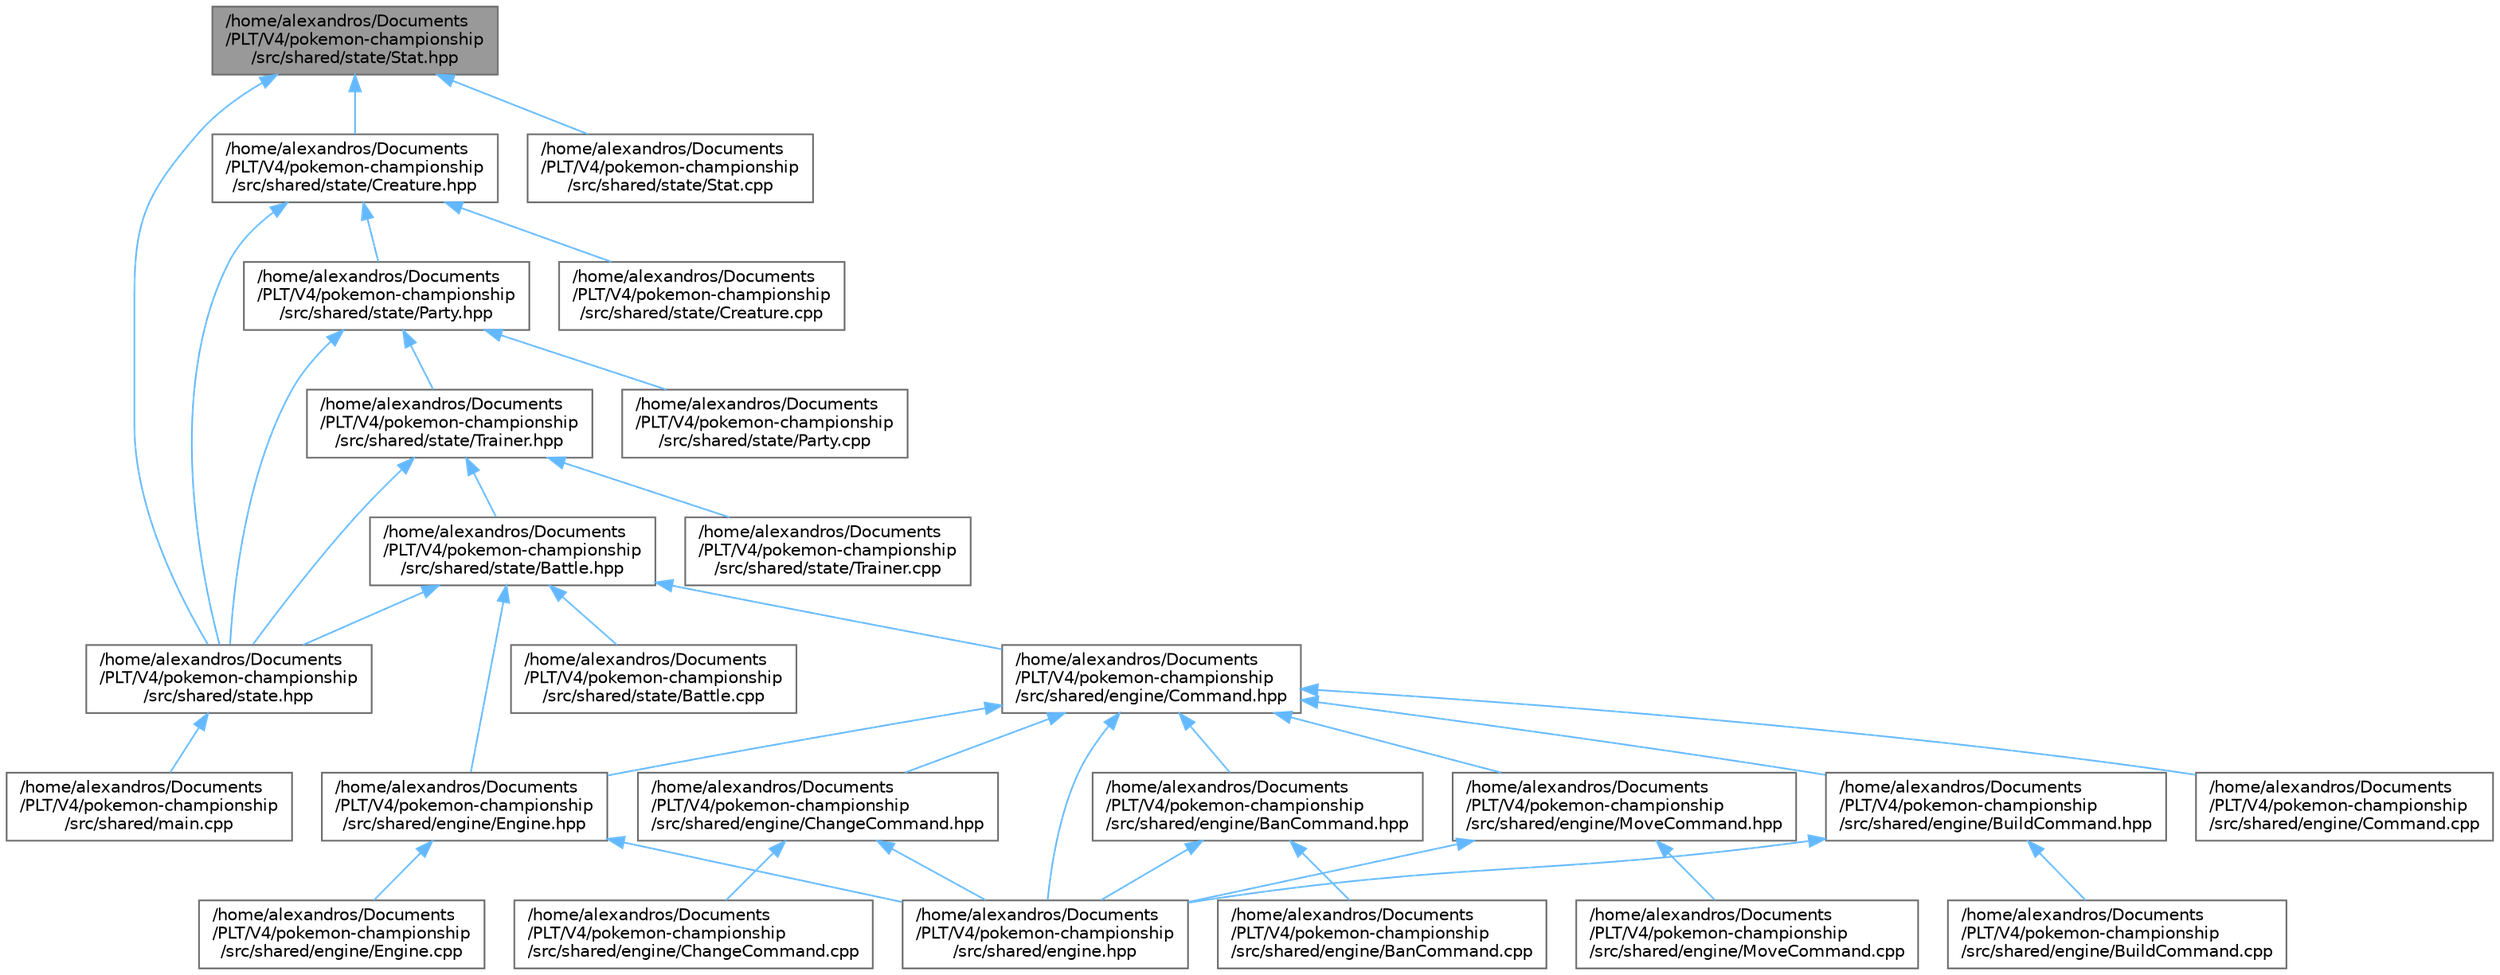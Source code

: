 digraph "/home/alexandros/Documents/PLT/V4/pokemon-championship/src/shared/state/Stat.hpp"
{
 // LATEX_PDF_SIZE
  bgcolor="transparent";
  edge [fontname=Helvetica,fontsize=10,labelfontname=Helvetica,labelfontsize=10];
  node [fontname=Helvetica,fontsize=10,shape=box,height=0.2,width=0.4];
  Node1 [label="/home/alexandros/Documents\l/PLT/V4/pokemon-championship\l/src/shared/state/Stat.hpp",height=0.2,width=0.4,color="gray40", fillcolor="grey60", style="filled", fontcolor="black",tooltip=" "];
  Node1 -> Node2 [dir="back",color="steelblue1",style="solid"];
  Node2 [label="/home/alexandros/Documents\l/PLT/V4/pokemon-championship\l/src/shared/state.hpp",height=0.2,width=0.4,color="grey40", fillcolor="white", style="filled",URL="$shared_2state_8hpp.html",tooltip=" "];
  Node2 -> Node3 [dir="back",color="steelblue1",style="solid"];
  Node3 [label="/home/alexandros/Documents\l/PLT/V4/pokemon-championship\l/src/shared/main.cpp",height=0.2,width=0.4,color="grey40", fillcolor="white", style="filled",URL="$shared_2main_8cpp.html",tooltip=" "];
  Node1 -> Node4 [dir="back",color="steelblue1",style="solid"];
  Node4 [label="/home/alexandros/Documents\l/PLT/V4/pokemon-championship\l/src/shared/state/Creature.hpp",height=0.2,width=0.4,color="grey40", fillcolor="white", style="filled",URL="$state_2_creature_8hpp.html",tooltip=" "];
  Node4 -> Node2 [dir="back",color="steelblue1",style="solid"];
  Node4 -> Node5 [dir="back",color="steelblue1",style="solid"];
  Node5 [label="/home/alexandros/Documents\l/PLT/V4/pokemon-championship\l/src/shared/state/Creature.cpp",height=0.2,width=0.4,color="grey40", fillcolor="white", style="filled",URL="$state_2_creature_8cpp.html",tooltip=" "];
  Node4 -> Node6 [dir="back",color="steelblue1",style="solid"];
  Node6 [label="/home/alexandros/Documents\l/PLT/V4/pokemon-championship\l/src/shared/state/Party.hpp",height=0.2,width=0.4,color="grey40", fillcolor="white", style="filled",URL="$_party_8hpp.html",tooltip=" "];
  Node6 -> Node2 [dir="back",color="steelblue1",style="solid"];
  Node6 -> Node7 [dir="back",color="steelblue1",style="solid"];
  Node7 [label="/home/alexandros/Documents\l/PLT/V4/pokemon-championship\l/src/shared/state/Party.cpp",height=0.2,width=0.4,color="grey40", fillcolor="white", style="filled",URL="$_party_8cpp.html",tooltip=" "];
  Node6 -> Node8 [dir="back",color="steelblue1",style="solid"];
  Node8 [label="/home/alexandros/Documents\l/PLT/V4/pokemon-championship\l/src/shared/state/Trainer.hpp",height=0.2,width=0.4,color="grey40", fillcolor="white", style="filled",URL="$_trainer_8hpp.html",tooltip=" "];
  Node8 -> Node2 [dir="back",color="steelblue1",style="solid"];
  Node8 -> Node9 [dir="back",color="steelblue1",style="solid"];
  Node9 [label="/home/alexandros/Documents\l/PLT/V4/pokemon-championship\l/src/shared/state/Battle.hpp",height=0.2,width=0.4,color="grey40", fillcolor="white", style="filled",URL="$_battle_8hpp.html",tooltip=" "];
  Node9 -> Node10 [dir="back",color="steelblue1",style="solid"];
  Node10 [label="/home/alexandros/Documents\l/PLT/V4/pokemon-championship\l/src/shared/engine/Command.hpp",height=0.2,width=0.4,color="grey40", fillcolor="white", style="filled",URL="$_command_8hpp.html",tooltip=" "];
  Node10 -> Node11 [dir="back",color="steelblue1",style="solid"];
  Node11 [label="/home/alexandros/Documents\l/PLT/V4/pokemon-championship\l/src/shared/engine.hpp",height=0.2,width=0.4,color="grey40", fillcolor="white", style="filled",URL="$engine_8hpp.html",tooltip=" "];
  Node10 -> Node12 [dir="back",color="steelblue1",style="solid"];
  Node12 [label="/home/alexandros/Documents\l/PLT/V4/pokemon-championship\l/src/shared/engine/BanCommand.hpp",height=0.2,width=0.4,color="grey40", fillcolor="white", style="filled",URL="$_ban_command_8hpp.html",tooltip=" "];
  Node12 -> Node11 [dir="back",color="steelblue1",style="solid"];
  Node12 -> Node13 [dir="back",color="steelblue1",style="solid"];
  Node13 [label="/home/alexandros/Documents\l/PLT/V4/pokemon-championship\l/src/shared/engine/BanCommand.cpp",height=0.2,width=0.4,color="grey40", fillcolor="white", style="filled",URL="$_ban_command_8cpp.html",tooltip=" "];
  Node10 -> Node14 [dir="back",color="steelblue1",style="solid"];
  Node14 [label="/home/alexandros/Documents\l/PLT/V4/pokemon-championship\l/src/shared/engine/BuildCommand.hpp",height=0.2,width=0.4,color="grey40", fillcolor="white", style="filled",URL="$_build_command_8hpp.html",tooltip=" "];
  Node14 -> Node11 [dir="back",color="steelblue1",style="solid"];
  Node14 -> Node15 [dir="back",color="steelblue1",style="solid"];
  Node15 [label="/home/alexandros/Documents\l/PLT/V4/pokemon-championship\l/src/shared/engine/BuildCommand.cpp",height=0.2,width=0.4,color="grey40", fillcolor="white", style="filled",URL="$_build_command_8cpp.html",tooltip=" "];
  Node10 -> Node16 [dir="back",color="steelblue1",style="solid"];
  Node16 [label="/home/alexandros/Documents\l/PLT/V4/pokemon-championship\l/src/shared/engine/ChangeCommand.hpp",height=0.2,width=0.4,color="grey40", fillcolor="white", style="filled",URL="$_change_command_8hpp.html",tooltip=" "];
  Node16 -> Node11 [dir="back",color="steelblue1",style="solid"];
  Node16 -> Node17 [dir="back",color="steelblue1",style="solid"];
  Node17 [label="/home/alexandros/Documents\l/PLT/V4/pokemon-championship\l/src/shared/engine/ChangeCommand.cpp",height=0.2,width=0.4,color="grey40", fillcolor="white", style="filled",URL="$_change_command_8cpp.html",tooltip=" "];
  Node10 -> Node18 [dir="back",color="steelblue1",style="solid"];
  Node18 [label="/home/alexandros/Documents\l/PLT/V4/pokemon-championship\l/src/shared/engine/Command.cpp",height=0.2,width=0.4,color="grey40", fillcolor="white", style="filled",URL="$_command_8cpp.html",tooltip=" "];
  Node10 -> Node19 [dir="back",color="steelblue1",style="solid"];
  Node19 [label="/home/alexandros/Documents\l/PLT/V4/pokemon-championship\l/src/shared/engine/Engine.hpp",height=0.2,width=0.4,color="grey40", fillcolor="white", style="filled",URL="$engine_2engine_8hpp.html",tooltip=" "];
  Node19 -> Node11 [dir="back",color="steelblue1",style="solid"];
  Node19 -> Node20 [dir="back",color="steelblue1",style="solid"];
  Node20 [label="/home/alexandros/Documents\l/PLT/V4/pokemon-championship\l/src/shared/engine/Engine.cpp",height=0.2,width=0.4,color="grey40", fillcolor="white", style="filled",URL="$_engine_8cpp.html",tooltip=" "];
  Node10 -> Node21 [dir="back",color="steelblue1",style="solid"];
  Node21 [label="/home/alexandros/Documents\l/PLT/V4/pokemon-championship\l/src/shared/engine/MoveCommand.hpp",height=0.2,width=0.4,color="grey40", fillcolor="white", style="filled",URL="$_move_command_8hpp.html",tooltip=" "];
  Node21 -> Node11 [dir="back",color="steelblue1",style="solid"];
  Node21 -> Node22 [dir="back",color="steelblue1",style="solid"];
  Node22 [label="/home/alexandros/Documents\l/PLT/V4/pokemon-championship\l/src/shared/engine/MoveCommand.cpp",height=0.2,width=0.4,color="grey40", fillcolor="white", style="filled",URL="$_move_command_8cpp.html",tooltip=" "];
  Node9 -> Node19 [dir="back",color="steelblue1",style="solid"];
  Node9 -> Node2 [dir="back",color="steelblue1",style="solid"];
  Node9 -> Node23 [dir="back",color="steelblue1",style="solid"];
  Node23 [label="/home/alexandros/Documents\l/PLT/V4/pokemon-championship\l/src/shared/state/Battle.cpp",height=0.2,width=0.4,color="grey40", fillcolor="white", style="filled",URL="$_battle_8cpp.html",tooltip=" "];
  Node8 -> Node24 [dir="back",color="steelblue1",style="solid"];
  Node24 [label="/home/alexandros/Documents\l/PLT/V4/pokemon-championship\l/src/shared/state/Trainer.cpp",height=0.2,width=0.4,color="grey40", fillcolor="white", style="filled",URL="$_trainer_8cpp.html",tooltip=" "];
  Node1 -> Node25 [dir="back",color="steelblue1",style="solid"];
  Node25 [label="/home/alexandros/Documents\l/PLT/V4/pokemon-championship\l/src/shared/state/Stat.cpp",height=0.2,width=0.4,color="grey40", fillcolor="white", style="filled",URL="$_stat_8cpp.html",tooltip=" "];
}
